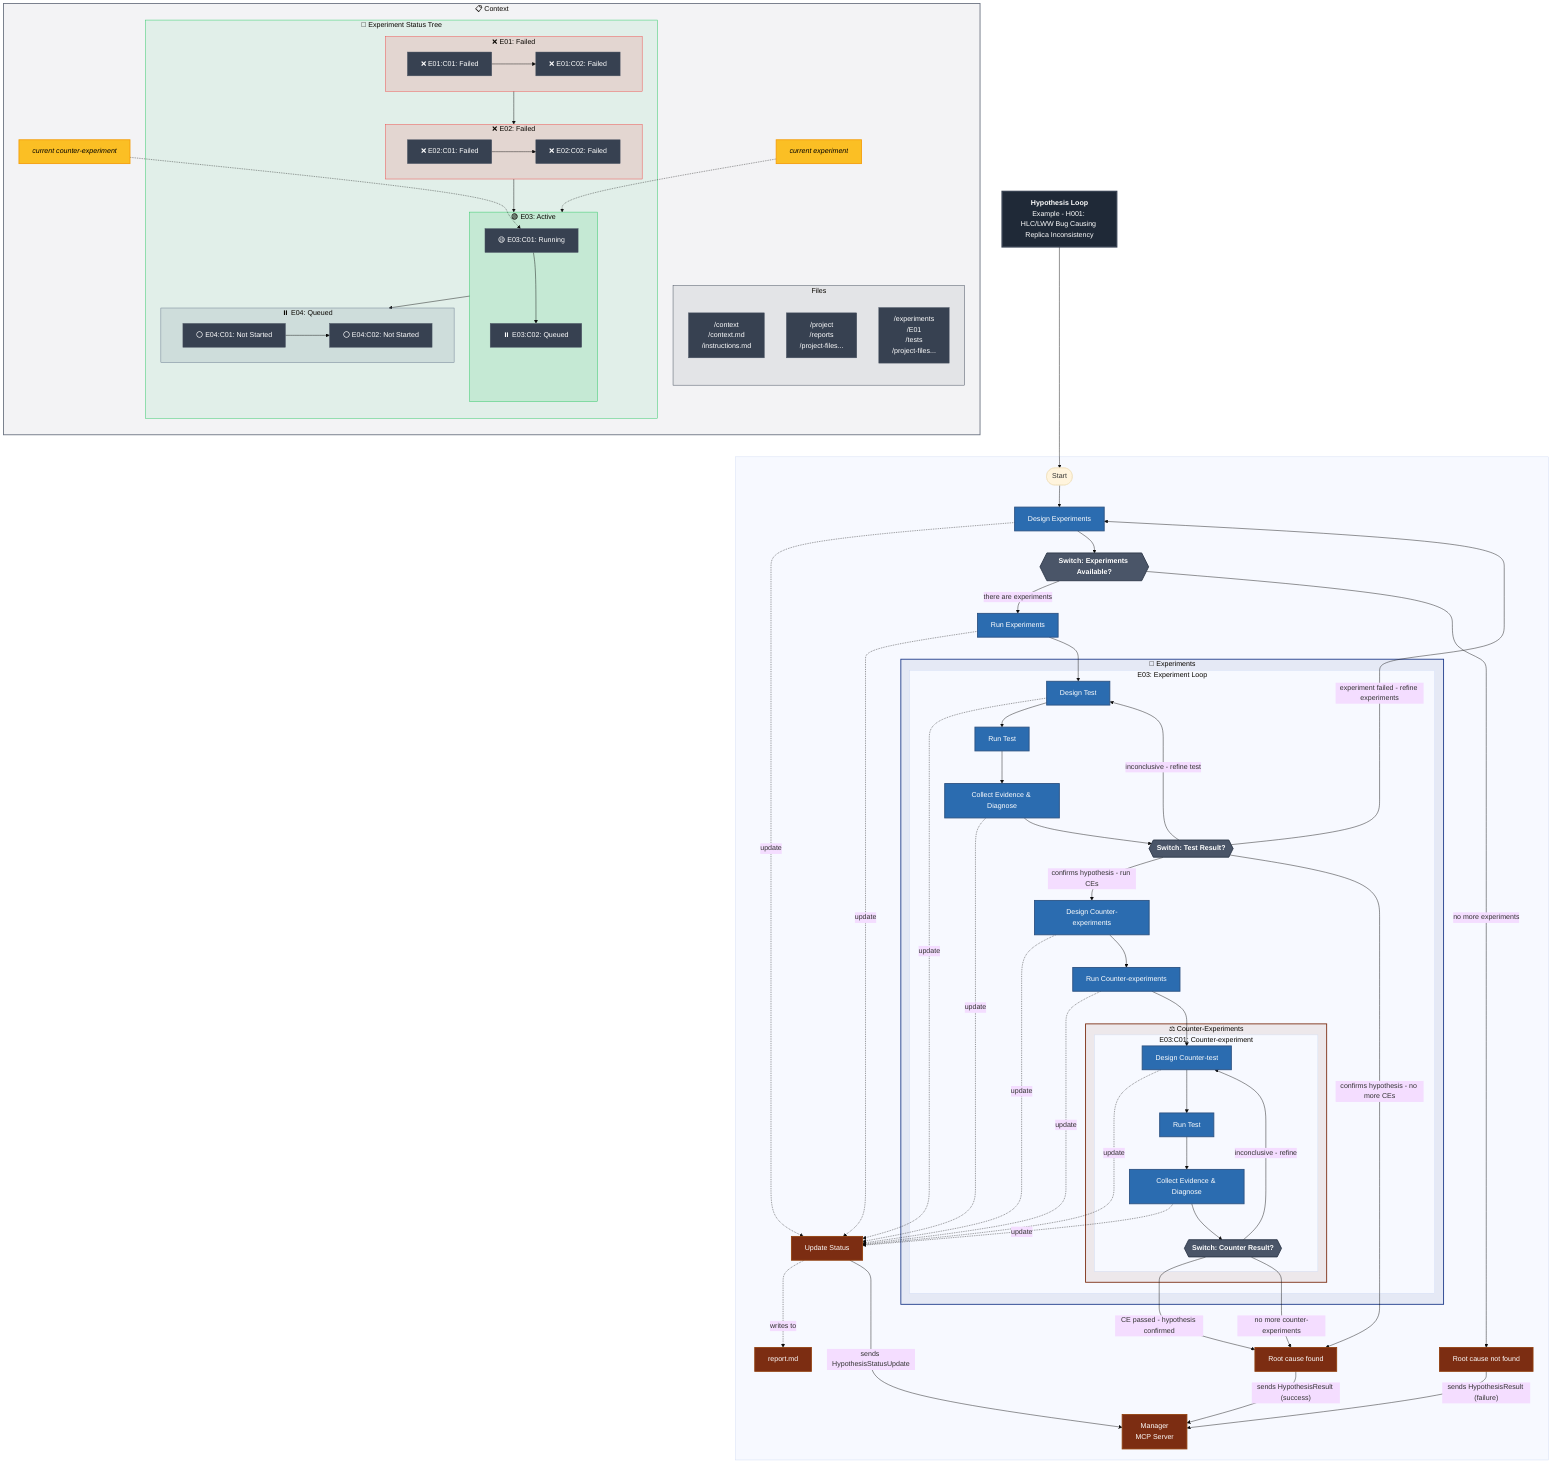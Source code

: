 %%{init: {"flowchart": {"htmlLabels": true}, "theme": "base"}}%%
flowchart TD
    %% Title
    Title[<b>Hypothesis Loop</b><br/>Example - H001: HLC/LWW Bug Causing Replica Inconsistency]
    
    %% Main Hypothesis Container
    subgraph HypothesisLoop [" "]
        %% Main Flow
        Start([Start])
        DesignExp[Design Experiments]
        
        %% Main Decision Points
        HasExpDecision{{Switch: Experiments Available?}}
        RootCauseNotFound[Root cause not found]
        RunExperiments[Run Experiments]
        
        %% Experiments Container
        subgraph ExperimentsContainer ["🔬 Experiments"]
            %% E03: Active Experiment
            subgraph E03 [E03: Experiment Loop]
                direction TB
                DesignTest[Design Test]
                RunTest[Run Test] 
                CollectEvidence[Collect Evidence & Diagnose]
                
                %% Experiment Decision Logic
                ExpDecision{{Switch: Test Result?}}
                
                %% Counter-experiments Coordination
                DesignCounterExperiments[Design Counter-experiments]
                RunCounterExperiments[Run Counter-experiments]
                
                %% Counter-experiments Container
                subgraph CounterExpsContainer ["⚖️ Counter-Experiments"]
                    subgraph E03C01 [E03:C01: Counter-experiment]
                        DesignCounterTest[Design Counter-test]
                        RunTestCounter[Run Test]
                        CollectEvidenceCounter[Collect Evidence & Diagnose]
                        CEDecision{{Switch: Counter Result?}}
                    end
                    
                end
            end
        end
        
        %% Status and Reporting System
        UpdateStatus[Update Status]
        ReportMd[report.md]
        RootCauseFound[Root cause found]
        ManagerMCP[Manager<br/>MCP Server]
    end
    
    %% Context Information Panel
    subgraph ContextPanel ["📋 Context"]
        direction TB
        
        %% Current Status Indicators
        CurrentExpLabel[current experiment]
        CurrentCounterExpLabel[current counter-experiment]
        
        %% Files Section
        subgraph FilesPanel [Files]
            direction TB
            ContextFiles["/context<br/>/context.md<br/>/instructions.md"]
            ProjectFiles["/project<br/>/reports<br/>/project-files..."]
            ExperimentFiles["/experiments<br/>/E01<br/>/tests<br/>/project-files..."]
        end
        
        %% Experiment Tree Section  
        subgraph ExperimentTree ["🧪 Experiment Status Tree"]
            direction TB
            
            subgraph E01Tree ["❌ E01: Failed"]
                E01C01Status["❌ E01:C01: Failed"]
                E01C02Status["❌ E01:C02: Failed"]
                E01C01Status --> E01C02Status
            end
            
            subgraph E02Tree ["❌ E02: Failed"]
                E02C01Status["❌ E02:C01: Failed"]
                E02C02Status["❌ E02:C02: Failed"]
                E02C01Status --> E02C02Status
            end
            
            subgraph E03Tree ["🟢 E03: Active"]
                E03C01Status["🟡 E03:C01: Running"]
                E03C02Status["⏸️ E03:C02: Queued"]
                E03C01Status --> E03C02Status
            end
            
            subgraph E04Tree ["⏸️ E04: Queued"]
                E04C01Status["⚪ E04:C01: Not Started"]
                E04C02Status["⚪ E04:C02: Not Started"]
                E04C01Status --> E04C02Status
            end
            
            %% Experiment Chain
            E01Tree --> E02Tree
            E02Tree --> E03Tree  
            E03Tree --> E04Tree
        end
    end
    
    %% === FLOW CONNECTIONS ===
    
    %% Main Flow
    Title --> Start
    Start --> DesignExp
    DesignExp -.->|"update"| UpdateStatus
    DesignExp --> HasExpDecision
    
    %% Experiment Decision Branches
    HasExpDecision -->|"there are experiments"| RunExperiments
    HasExpDecision -->|"no more experiments"| RootCauseNotFound
    
    %% Run Experiments Flow
    RunExperiments -.->|"update"| UpdateStatus
    RunExperiments --> DesignTest
    DesignTest -.->|"update"| UpdateStatus
    DesignTest --> RunTest
    RunTest --> CollectEvidence
    CollectEvidence -.->|"update"| UpdateStatus
    CollectEvidence --> ExpDecision
    
    %% Experiment Decision Branches (Switch)
    ExpDecision -->|"inconclusive - refine test"| DesignTest
    ExpDecision -->|"experiment failed - refine experiments"| DesignExp
    ExpDecision -->|"confirms hypothesis - run CEs"| DesignCounterExperiments
    ExpDecision -->|"confirms hypothesis - no more CEs"| RootCauseFound
    
    %% Design Counter-experiments Flow
    DesignCounterExperiments -.->|"update"| UpdateStatus
    DesignCounterExperiments --> RunCounterExperiments
    RunCounterExperiments -.->|"update"| UpdateStatus
    RunCounterExperiments --> DesignCounterTest
    DesignCounterTest -.->|"update"| UpdateStatus
    DesignCounterTest --> RunTestCounter
    RunTestCounter --> CollectEvidenceCounter
    CollectEvidenceCounter -.->|"update"| UpdateStatus
    CollectEvidenceCounter --> CEDecision
    
    %% Counter-Experiment Decision Branches (Switch)
    CEDecision -->|"CE passed - hypothesis confirmed"| RootCauseFound
    CEDecision -->|"inconclusive - refine"| DesignCounterTest
    CEDecision -->|"no more counter-experiments"| RootCauseFound
    
    %% Status and Reporting Flow
    UpdateStatus -.->|"writes to"| ReportMd
    UpdateStatus -->|"sends HypothesisStatusUpdate"| ManagerMCP
    
    %% Final Result Flows
    RootCauseFound -->|"sends HypothesisResult (success)"| ManagerMCP
    RootCauseNotFound -->|"sends HypothesisResult (failure)"| ManagerMCP
    
    %% Current Status Visual Indicators (within Context container)
    CurrentExpLabel -.-> E03Tree
    CurrentCounterExpLabel -.-> E03C01Status
    
    %% === STYLING ===
    
    %% Decision Node Styling (Switch statements)
    classDef decisionNode fill:#4a5568,stroke:#2d3748,stroke-width:2px,color:#fff,font-weight:bold
    
    %% Process Node Styling
    classDef processNode fill:#2b6cb0,stroke:#2c5282,stroke-width:2px,color:#fff
    
    %% Status/External Node Styling
    classDef statusNode fill:#7c2d12,stroke:#92400e,stroke-width:2px,color:#fff
    
    %% Experiment Container Styling
    classDef experimentNode fill:#065f46,stroke:#047857,stroke-width:2px,color:#fff
    
    %% Files/Context Styling
    classDef contextNode fill:#374151,stroke:#4b5563,stroke-width:1px,color:#fff
    
    %% Current Status Indicator Styling
    classDef indicatorNode fill:#fbbf24,stroke:#f59e0b,stroke-width:2px,color:#000,font-style:italic
    
    %% Apply Styles
    class HasExpDecision,ExpDecision,CEDecision decisionNode
    class DesignExp,DesignTest,RunTest,CollectEvidence,DesignCounterTest,RunTestCounter,CollectEvidenceCounter,RunExperiments,DesignCounterExperiments,RunCounterExperiments processNode
    class UpdateStatus,ReportMd,RootCauseFound,RootCauseNotFound,ManagerMCP statusNode
    class ContextFiles,ProjectFiles,ExperimentFiles contextNode
    class E01C01Status,E01C02Status,E02C01Status,E02C02Status,E03C01Status,E03C02Status,E04C01Status,E04C02Status contextNode
    class CurrentExpLabel,CurrentCounterExpLabel indicatorNode
    
    %% Title Styling
    classDef titleNode fill:#1f2937,stroke:#374151,stroke-width:3px,color:#fff,font-size:16px
    class Title titleNode
    
    %% Container Background Colors
    style ExperimentsContainer fill:#1e3a8a15,stroke:#1e3a8a,stroke-width:2px
    style CounterExpsContainer fill:#7c2d1215,stroke:#7c2d12,stroke-width:2px
    style ContextPanel fill:#6b728015,stroke:#6b7280,stroke-width:2px
    style FilesPanel fill:#37415115,stroke:#374151,stroke-width:1px
    style ExperimentTree fill:#22c55e15,stroke:#22c55e,stroke-width:1px
    style E01Tree fill:#ef444425,stroke:#ef4444,stroke-width:1px
    style E02Tree fill:#ef444425,stroke:#ef4444,stroke-width:1px
    style E03Tree fill:#22c55e25,stroke:#22c55e,stroke-width:1px
    style E04Tree fill:#64748b25,stroke:#64748b,stroke-width:1px